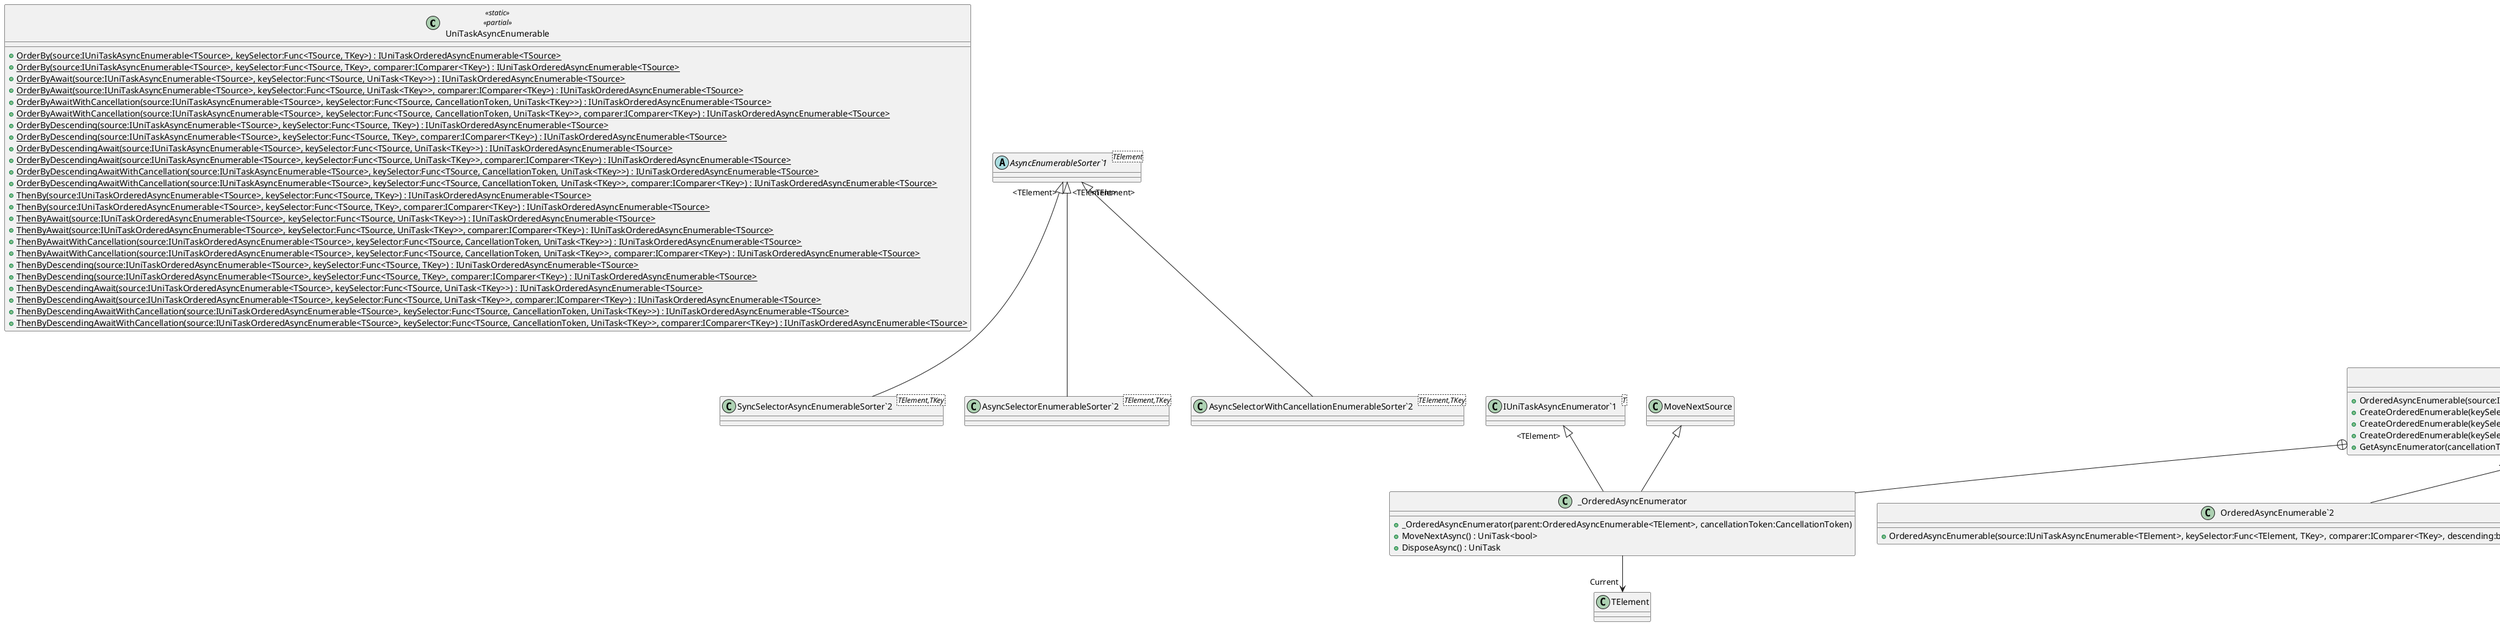 @startuml
class UniTaskAsyncEnumerable <<static>> <<partial>> {
    + {static} OrderBy(source:IUniTaskAsyncEnumerable<TSource>, keySelector:Func<TSource, TKey>) : IUniTaskOrderedAsyncEnumerable<TSource>
    + {static} OrderBy(source:IUniTaskAsyncEnumerable<TSource>, keySelector:Func<TSource, TKey>, comparer:IComparer<TKey>) : IUniTaskOrderedAsyncEnumerable<TSource>
    + {static} OrderByAwait(source:IUniTaskAsyncEnumerable<TSource>, keySelector:Func<TSource, UniTask<TKey>>) : IUniTaskOrderedAsyncEnumerable<TSource>
    + {static} OrderByAwait(source:IUniTaskAsyncEnumerable<TSource>, keySelector:Func<TSource, UniTask<TKey>>, comparer:IComparer<TKey>) : IUniTaskOrderedAsyncEnumerable<TSource>
    + {static} OrderByAwaitWithCancellation(source:IUniTaskAsyncEnumerable<TSource>, keySelector:Func<TSource, CancellationToken, UniTask<TKey>>) : IUniTaskOrderedAsyncEnumerable<TSource>
    + {static} OrderByAwaitWithCancellation(source:IUniTaskAsyncEnumerable<TSource>, keySelector:Func<TSource, CancellationToken, UniTask<TKey>>, comparer:IComparer<TKey>) : IUniTaskOrderedAsyncEnumerable<TSource>
    + {static} OrderByDescending(source:IUniTaskAsyncEnumerable<TSource>, keySelector:Func<TSource, TKey>) : IUniTaskOrderedAsyncEnumerable<TSource>
    + {static} OrderByDescending(source:IUniTaskAsyncEnumerable<TSource>, keySelector:Func<TSource, TKey>, comparer:IComparer<TKey>) : IUniTaskOrderedAsyncEnumerable<TSource>
    + {static} OrderByDescendingAwait(source:IUniTaskAsyncEnumerable<TSource>, keySelector:Func<TSource, UniTask<TKey>>) : IUniTaskOrderedAsyncEnumerable<TSource>
    + {static} OrderByDescendingAwait(source:IUniTaskAsyncEnumerable<TSource>, keySelector:Func<TSource, UniTask<TKey>>, comparer:IComparer<TKey>) : IUniTaskOrderedAsyncEnumerable<TSource>
    + {static} OrderByDescendingAwaitWithCancellation(source:IUniTaskAsyncEnumerable<TSource>, keySelector:Func<TSource, CancellationToken, UniTask<TKey>>) : IUniTaskOrderedAsyncEnumerable<TSource>
    + {static} OrderByDescendingAwaitWithCancellation(source:IUniTaskAsyncEnumerable<TSource>, keySelector:Func<TSource, CancellationToken, UniTask<TKey>>, comparer:IComparer<TKey>) : IUniTaskOrderedAsyncEnumerable<TSource>
    + {static} ThenBy(source:IUniTaskOrderedAsyncEnumerable<TSource>, keySelector:Func<TSource, TKey>) : IUniTaskOrderedAsyncEnumerable<TSource>
    + {static} ThenBy(source:IUniTaskOrderedAsyncEnumerable<TSource>, keySelector:Func<TSource, TKey>, comparer:IComparer<TKey>) : IUniTaskOrderedAsyncEnumerable<TSource>
    + {static} ThenByAwait(source:IUniTaskOrderedAsyncEnumerable<TSource>, keySelector:Func<TSource, UniTask<TKey>>) : IUniTaskOrderedAsyncEnumerable<TSource>
    + {static} ThenByAwait(source:IUniTaskOrderedAsyncEnumerable<TSource>, keySelector:Func<TSource, UniTask<TKey>>, comparer:IComparer<TKey>) : IUniTaskOrderedAsyncEnumerable<TSource>
    + {static} ThenByAwaitWithCancellation(source:IUniTaskOrderedAsyncEnumerable<TSource>, keySelector:Func<TSource, CancellationToken, UniTask<TKey>>) : IUniTaskOrderedAsyncEnumerable<TSource>
    + {static} ThenByAwaitWithCancellation(source:IUniTaskOrderedAsyncEnumerable<TSource>, keySelector:Func<TSource, CancellationToken, UniTask<TKey>>, comparer:IComparer<TKey>) : IUniTaskOrderedAsyncEnumerable<TSource>
    + {static} ThenByDescending(source:IUniTaskOrderedAsyncEnumerable<TSource>, keySelector:Func<TSource, TKey>) : IUniTaskOrderedAsyncEnumerable<TSource>
    + {static} ThenByDescending(source:IUniTaskOrderedAsyncEnumerable<TSource>, keySelector:Func<TSource, TKey>, comparer:IComparer<TKey>) : IUniTaskOrderedAsyncEnumerable<TSource>
    + {static} ThenByDescendingAwait(source:IUniTaskOrderedAsyncEnumerable<TSource>, keySelector:Func<TSource, UniTask<TKey>>) : IUniTaskOrderedAsyncEnumerable<TSource>
    + {static} ThenByDescendingAwait(source:IUniTaskOrderedAsyncEnumerable<TSource>, keySelector:Func<TSource, UniTask<TKey>>, comparer:IComparer<TKey>) : IUniTaskOrderedAsyncEnumerable<TSource>
    + {static} ThenByDescendingAwaitWithCancellation(source:IUniTaskOrderedAsyncEnumerable<TSource>, keySelector:Func<TSource, CancellationToken, UniTask<TKey>>) : IUniTaskOrderedAsyncEnumerable<TSource>
    + {static} ThenByDescendingAwaitWithCancellation(source:IUniTaskOrderedAsyncEnumerable<TSource>, keySelector:Func<TSource, CancellationToken, UniTask<TKey>>, comparer:IComparer<TKey>) : IUniTaskOrderedAsyncEnumerable<TSource>
}
abstract class "AsyncEnumerableSorter`1"<TElement> {
}
class "SyncSelectorAsyncEnumerableSorter`2"<TElement,TKey> {
}
class "AsyncSelectorEnumerableSorter`2"<TElement,TKey> {
}
class "AsyncSelectorWithCancellationEnumerableSorter`2"<TElement,TKey> {
}
abstract class "OrderedAsyncEnumerable`1"<TElement> {
    + OrderedAsyncEnumerable(source:IUniTaskAsyncEnumerable<TElement>)
    + CreateOrderedEnumerable(keySelector:Func<TElement, TKey>, comparer:IComparer<TKey>, descending:bool) : IUniTaskOrderedAsyncEnumerable<TElement>
    + CreateOrderedEnumerable(keySelector:Func<TElement, UniTask<TKey>>, comparer:IComparer<TKey>, descending:bool) : IUniTaskOrderedAsyncEnumerable<TElement>
    + CreateOrderedEnumerable(keySelector:Func<TElement, CancellationToken, UniTask<TKey>>, comparer:IComparer<TKey>, descending:bool) : IUniTaskOrderedAsyncEnumerable<TElement>
    + GetAsyncEnumerator(cancellationToken:CancellationToken) : IUniTaskAsyncEnumerator<TElement>
}
class "OrderedAsyncEnumerable`2"<TElement,TKey> {
    + OrderedAsyncEnumerable(source:IUniTaskAsyncEnumerable<TElement>, keySelector:Func<TElement, TKey>, comparer:IComparer<TKey>, descending:bool, parent:OrderedAsyncEnumerable<TElement>)
}
class "OrderedAsyncEnumerableAwait`2"<TElement,TKey> {
    + OrderedAsyncEnumerableAwait(source:IUniTaskAsyncEnumerable<TElement>, keySelector:Func<TElement, UniTask<TKey>>, comparer:IComparer<TKey>, descending:bool, parent:OrderedAsyncEnumerable<TElement>)
}
class "OrderedAsyncEnumerableAwaitWithCancellation`2"<TElement,TKey> {
    + OrderedAsyncEnumerableAwaitWithCancellation(source:IUniTaskAsyncEnumerable<TElement>, keySelector:Func<TElement, CancellationToken, UniTask<TKey>>, comparer:IComparer<TKey>, descending:bool, parent:OrderedAsyncEnumerable<TElement>)
}
class "IUniTaskOrderedAsyncEnumerable`1"<T> {
}
class _OrderedAsyncEnumerator {
    + _OrderedAsyncEnumerator(parent:OrderedAsyncEnumerable<TElement>, cancellationToken:CancellationToken)
    + MoveNextAsync() : UniTask<bool>
    + DisposeAsync() : UniTask
}
class "IUniTaskAsyncEnumerator`1"<T> {
}
"AsyncEnumerableSorter`1" "<TElement>" <|-- "SyncSelectorAsyncEnumerableSorter`2"
"AsyncEnumerableSorter`1" "<TElement>" <|-- "AsyncSelectorEnumerableSorter`2"
"AsyncEnumerableSorter`1" "<TElement>" <|-- "AsyncSelectorWithCancellationEnumerableSorter`2"
"IUniTaskOrderedAsyncEnumerable`1" "<TElement>" <|-- "OrderedAsyncEnumerable`1"
"OrderedAsyncEnumerable`1" "<TElement>" <|-- "OrderedAsyncEnumerable`2"
"OrderedAsyncEnumerable`1" "<TElement>" <|-- "OrderedAsyncEnumerableAwait`2"
"OrderedAsyncEnumerable`1" "<TElement>" <|-- "OrderedAsyncEnumerableAwaitWithCancellation`2"
"OrderedAsyncEnumerable`1" +-- _OrderedAsyncEnumerator
MoveNextSource <|-- _OrderedAsyncEnumerator
"IUniTaskAsyncEnumerator`1" "<TElement>" <|-- _OrderedAsyncEnumerator
_OrderedAsyncEnumerator --> "Current" TElement
@enduml
